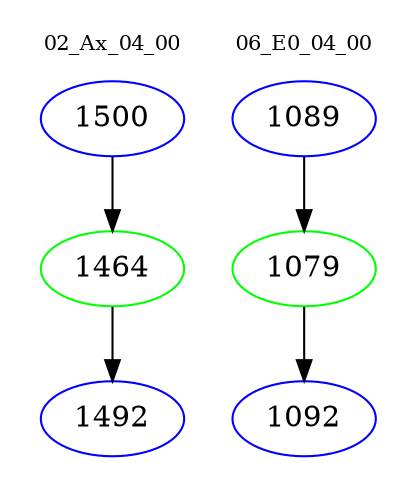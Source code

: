 digraph{
subgraph cluster_0 {
color = white
label = "02_Ax_04_00";
fontsize=10;
T0_1500 [label="1500", color="blue"]
T0_1500 -> T0_1464 [color="black"]
T0_1464 [label="1464", color="green"]
T0_1464 -> T0_1492 [color="black"]
T0_1492 [label="1492", color="blue"]
}
subgraph cluster_1 {
color = white
label = "06_E0_04_00";
fontsize=10;
T1_1089 [label="1089", color="blue"]
T1_1089 -> T1_1079 [color="black"]
T1_1079 [label="1079", color="green"]
T1_1079 -> T1_1092 [color="black"]
T1_1092 [label="1092", color="blue"]
}
}
